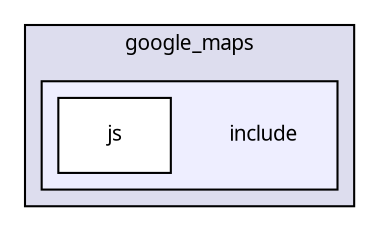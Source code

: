 digraph "packages/maps/packages/google_maps/include/" {
  compound=true
  node [ fontsize="10", fontname="FreeSans.ttf"];
  edge [ labelfontsize="10", labelfontname="FreeSans.ttf"];
  subgraph clusterdir_0199c6f11baae3ee92d60f0e175bd92c {
    graph [ bgcolor="#ddddee", pencolor="black", label="google_maps" fontname="FreeSans.ttf", fontsize="10", URL="dir_0199c6f11baae3ee92d60f0e175bd92c.html"]
  subgraph clusterdir_70777d34683efbbd5872274a968d6cb9 {
    graph [ bgcolor="#eeeeff", pencolor="black", label="" URL="dir_70777d34683efbbd5872274a968d6cb9.html"];
    dir_70777d34683efbbd5872274a968d6cb9 [shape=plaintext label="include"];
    dir_b7fbb5958ac5c1ff55f3be95e6b62048 [shape=box label="js" color="black" fillcolor="white" style="filled" URL="dir_b7fbb5958ac5c1ff55f3be95e6b62048.html"];
  }
  }
}
